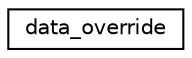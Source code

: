 digraph "Graphical Class Hierarchy"
{
 // INTERACTIVE_SVG=YES
 // LATEX_PDF_SIZE
  edge [fontname="Helvetica",fontsize="10",labelfontname="Helvetica",labelfontsize="10"];
  node [fontname="Helvetica",fontsize="10",shape=record];
  rankdir="LR";
  Node0 [label="data_override",height=0.2,width=0.4,color="black", fillcolor="white", style="filled",URL="$interfacedata__override__mod_1_1data__override.html",tooltip="Interface for inserting and interpolating data into a file for a model's grid and time...."];
}
